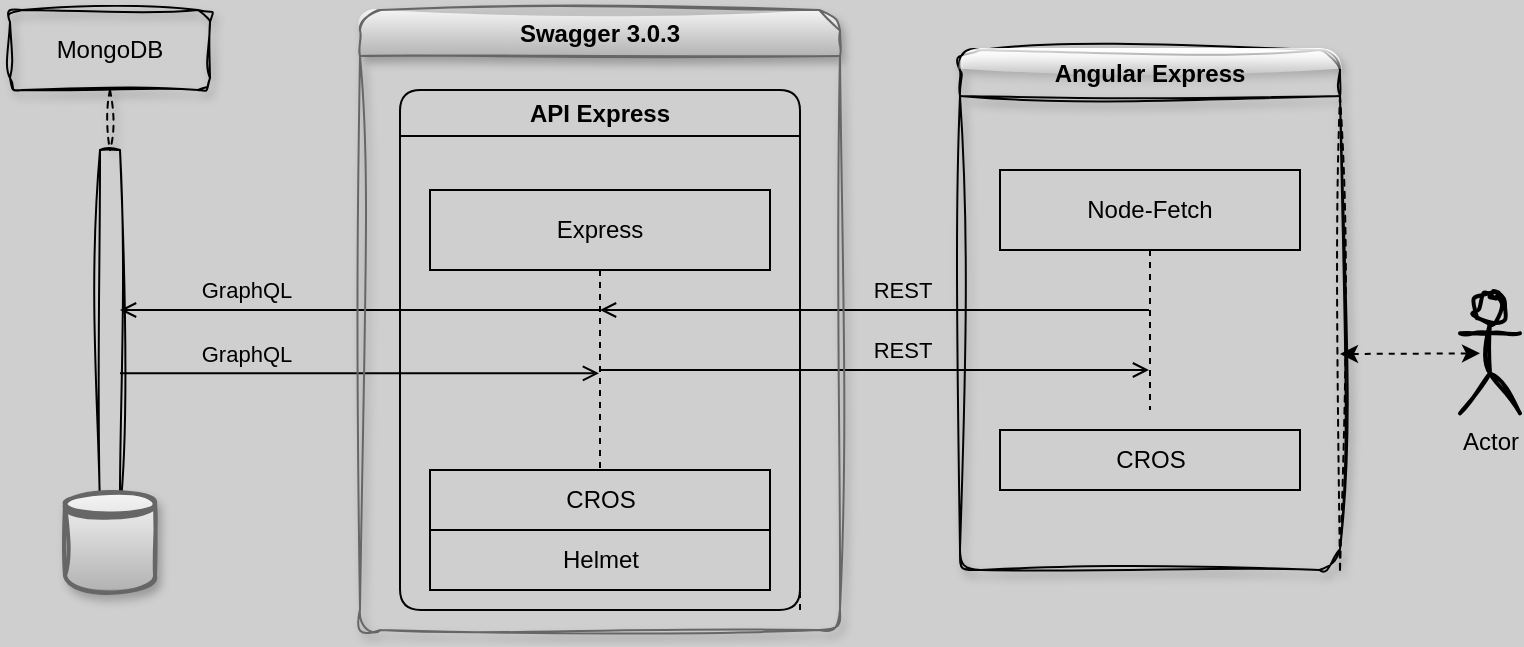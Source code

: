 <mxfile scale="1" border="20" version="23.0.2" type="device">
  <diagram name="architecture 3d-inventory API" id="2YBvvXClWsGukQMizWep">
    <mxGraphModel dx="1115" dy="942" grid="1" gridSize="10" guides="1" tooltips="1" connect="1" arrows="1" fold="1" page="0" pageScale="1" pageWidth="1100" pageHeight="850" background="#CFCFCF" math="0" shadow="0">
      <root>
        <mxCell id="0" />
        <mxCell id="1" parent="0" />
        <mxCell id="aM9ryv3xv72pqoxQDRHE-1" value="&lt;div&gt;MongoDB&lt;/div&gt;" style="shape=umlLifeline;perimeter=lifelinePerimeter;whiteSpace=wrap;html=1;container=0;dropTarget=0;collapsible=0;recursiveResize=0;outlineConnect=0;portConstraint=eastwest;newEdgeStyle={&quot;edgeStyle&quot;:&quot;elbowEdgeStyle&quot;,&quot;elbow&quot;:&quot;vertical&quot;,&quot;curved&quot;:0,&quot;rounded&quot;:0};labelBorderColor=none;labelBackgroundColor=none;fontColor=#000000;rounded=1;fillStyle=solid;fillColor=none;strokeColor=#000000;glass=1;sketch=1;curveFitting=1;jiggle=2;shadow=1;" parent="1" vertex="1">
          <mxGeometry x="125" width="100" height="70" as="geometry" />
        </mxCell>
        <mxCell id="aM9ryv3xv72pqoxQDRHE-2" value="" style="html=1;points=[];perimeter=orthogonalPerimeter;outlineConnect=0;targetShapes=umlLifeline;portConstraint=eastwest;newEdgeStyle={&quot;edgeStyle&quot;:&quot;elbowEdgeStyle&quot;,&quot;elbow&quot;:&quot;vertical&quot;,&quot;curved&quot;:0,&quot;rounded&quot;:0};labelBorderColor=none;labelBackgroundColor=none;fontColor=#000000;fillColor=none;strokeColor=#000000;strokeWidth=1;rounded=0;glass=0;sketch=1;curveFitting=1;jiggle=2;" parent="aM9ryv3xv72pqoxQDRHE-1" vertex="1">
          <mxGeometry x="45" y="70" width="10" height="180" as="geometry" />
        </mxCell>
        <mxCell id="9coqSmU1fN5mkPP7T_2O-2" value="API Express" style="swimlane;whiteSpace=wrap;html=1;rounded=1;shadow=0;labelBorderColor=none;labelBackgroundColor=none;fontColor=#000000;separatorColor=#000000;fillColor=none;strokeColor=#030303;" parent="1" vertex="1">
          <mxGeometry x="320" y="40" width="200" height="260" as="geometry" />
        </mxCell>
        <mxCell id="9coqSmU1fN5mkPP7T_2O-10" value="" style="endArrow=open;html=1;endFill=0;shadow=0;startArrow=none;startFill=0;strokeColor=#000000;strokeWidth=1;rounded=0;labelBorderColor=none;labelBackgroundColor=none;fontColor=#000000;" parent="1" source="aM9ryv3xv72pqoxQDRHE-2" target="9coqSmU1fN5mkPP7T_2O-3" edge="1">
          <mxGeometry width="50" height="50" relative="1" as="geometry">
            <mxPoint x="276" y="181.667" as="sourcePoint" />
            <mxPoint x="489.5" y="151.667" as="targetPoint" />
            <Array as="points">
              <mxPoint x="400.5" y="181.667" />
            </Array>
          </mxGeometry>
        </mxCell>
        <mxCell id="9coqSmU1fN5mkPP7T_2O-17" value="GraphQL" style="edgeLabel;html=1;align=center;verticalAlign=middle;resizable=0;points=[];labelBorderColor=none;labelBackgroundColor=none;fontColor=#000000;" parent="9coqSmU1fN5mkPP7T_2O-10" vertex="1" connectable="0">
          <mxGeometry x="-0.607" y="2" relative="1" as="geometry">
            <mxPoint x="16" y="-8" as="offset" />
          </mxGeometry>
        </mxCell>
        <mxCell id="9coqSmU1fN5mkPP7T_2O-18" value="Actor" style="shape=umlActor;verticalLabelPosition=bottom;verticalAlign=top;html=1;outlineConnect=0;labelBorderColor=none;labelBackgroundColor=none;fontColor=#000000;strokeColor=#000000;fillColor=none;sketch=1;curveFitting=1;jiggle=2;strokeWidth=2;" parent="1" vertex="1">
          <mxGeometry x="850" y="141.67" width="30" height="60" as="geometry" />
        </mxCell>
        <mxCell id="18" value="" style="endArrow=none;html=1;endFill=0;curved=1;shadow=0;startArrow=open;startFill=0;strokeColor=#000000;strokeWidth=1;labelBorderColor=none;labelBackgroundColor=none;fontColor=#000000;" parent="1" source="aM9ryv3xv72pqoxQDRHE-2" target="9coqSmU1fN5mkPP7T_2O-3" edge="1">
          <mxGeometry width="50" height="50" relative="1" as="geometry">
            <mxPoint x="276" y="150" as="sourcePoint" />
            <mxPoint x="448.5" y="170" as="targetPoint" />
            <Array as="points">
              <mxPoint x="400" y="150" />
            </Array>
          </mxGeometry>
        </mxCell>
        <mxCell id="19" value="GraphQL" style="edgeLabel;html=1;align=center;verticalAlign=middle;resizable=0;points=[];labelBorderColor=none;labelBackgroundColor=none;fontColor=#000000;" parent="18" vertex="1" connectable="0">
          <mxGeometry x="-0.607" y="2" relative="1" as="geometry">
            <mxPoint x="16" y="-8" as="offset" />
          </mxGeometry>
        </mxCell>
        <mxCell id="28" value="" style="endArrow=none;html=1;endFill=0;curved=1;shadow=0;startArrow=open;startFill=0;strokeColor=#000000;strokeWidth=1;labelBorderColor=none;labelBackgroundColor=none;fontColor=#000000;" parent="1" source="9coqSmU1fN5mkPP7T_2O-3" target="35" edge="1">
          <mxGeometry width="50" height="50" relative="1" as="geometry">
            <mxPoint x="460" y="130" as="sourcePoint" />
            <mxPoint x="694.5" y="130" as="targetPoint" />
            <Array as="points">
              <mxPoint x="560" y="150" />
              <mxPoint x="650" y="150" />
            </Array>
          </mxGeometry>
        </mxCell>
        <mxCell id="29" value="REST" style="edgeLabel;html=1;align=center;verticalAlign=middle;resizable=0;points=[];labelBorderColor=none;labelBackgroundColor=none;fontColor=#000000;" parent="28" vertex="1" connectable="0">
          <mxGeometry x="-0.607" y="2" relative="1" as="geometry">
            <mxPoint x="97" y="-8" as="offset" />
          </mxGeometry>
        </mxCell>
        <mxCell id="30" value="" style="endArrow=open;html=1;endFill=0;shadow=0;startArrow=none;startFill=0;strokeColor=#000000;strokeWidth=1;rounded=0;labelBorderColor=none;labelBackgroundColor=none;fontColor=#000000;" parent="1" source="9coqSmU1fN5mkPP7T_2O-3" target="35" edge="1">
          <mxGeometry width="50" height="50" relative="1" as="geometry">
            <mxPoint x="460" y="169.997" as="sourcePoint" />
            <mxPoint x="694.5" y="190" as="targetPoint" />
            <Array as="points">
              <mxPoint x="550" y="180" />
              <mxPoint x="640" y="180" />
            </Array>
          </mxGeometry>
        </mxCell>
        <mxCell id="31" value="REST" style="edgeLabel;html=1;align=center;verticalAlign=middle;resizable=0;points=[];labelBorderColor=none;labelBackgroundColor=none;fontColor=#000000;" parent="30" vertex="1" connectable="0">
          <mxGeometry x="-0.607" y="2" relative="1" as="geometry">
            <mxPoint x="97" y="-8" as="offset" />
          </mxGeometry>
        </mxCell>
        <mxCell id="32" value="" style="endArrow=classic;startArrow=classic;html=1;rounded=0;dashed=1;strokeWidth=1;labelBorderColor=none;labelBackgroundColor=none;fontColor=#000000;strokeColor=#000000;" parent="1" edge="1">
          <mxGeometry width="50" height="50" relative="1" as="geometry">
            <mxPoint x="790" y="172" as="sourcePoint" />
            <mxPoint x="860" y="171.67" as="targetPoint" />
          </mxGeometry>
        </mxCell>
        <mxCell id="33" value="Angular Express" style="swimlane;whiteSpace=wrap;html=1;rounded=1;shadow=1;labelBorderColor=none;labelBackgroundColor=none;fontColor=#000000;separatorColor=#000000;fillColor=none;strokeColor=#030303;sketch=1;curveFitting=1;jiggle=2;glass=1;" parent="1" vertex="1">
          <mxGeometry x="600" y="20" width="190" height="260" as="geometry" />
        </mxCell>
        <mxCell id="35" value="Node-Fetch" style="shape=umlLifeline;perimeter=lifelinePerimeter;whiteSpace=wrap;html=1;container=0;dropTarget=0;collapsible=0;recursiveResize=0;outlineConnect=0;portConstraint=eastwest;newEdgeStyle={&quot;edgeStyle&quot;:&quot;elbowEdgeStyle&quot;,&quot;elbow&quot;:&quot;vertical&quot;,&quot;curved&quot;:0,&quot;rounded&quot;:0};labelBorderColor=none;labelBackgroundColor=none;fontColor=#000000;strokeColor=#000000;fillColor=none;" parent="33" vertex="1">
          <mxGeometry x="20" y="60" width="150" height="120" as="geometry" />
        </mxCell>
        <mxCell id="36" value="CROS" style="html=1;points=[];perimeter=orthogonalPerimeter;outlineConnect=0;targetShapes=umlLifeline;portConstraint=eastwest;newEdgeStyle={&quot;edgeStyle&quot;:&quot;elbowEdgeStyle&quot;,&quot;elbow&quot;:&quot;vertical&quot;,&quot;curved&quot;:0,&quot;rounded&quot;:0};labelBorderColor=none;labelBackgroundColor=none;fontColor=#000000;fillStyle=solid;strokeColor=#000000;fillColor=none;" parent="33" vertex="1">
          <mxGeometry x="20" y="190" width="150" height="30" as="geometry" />
        </mxCell>
        <mxCell id="38" value="&lt;font color=&quot;#000000&quot;&gt;Swagger 3.0.3&lt;/font&gt;" style="swimlane;whiteSpace=wrap;html=1;fillColor=#f5f5f5;strokeColor=#666666;rounded=1;sketch=1;curveFitting=1;jiggle=2;shadow=1;glass=0;swimlaneFillColor=none;gradientColor=#b3b3b3;" parent="1" vertex="1">
          <mxGeometry x="300" width="240" height="310" as="geometry" />
        </mxCell>
        <mxCell id="9coqSmU1fN5mkPP7T_2O-3" value="Express" style="shape=umlLifeline;perimeter=lifelinePerimeter;whiteSpace=wrap;html=1;container=0;dropTarget=0;collapsible=0;recursiveResize=0;outlineConnect=0;portConstraint=eastwest;newEdgeStyle={&quot;edgeStyle&quot;:&quot;elbowEdgeStyle&quot;,&quot;elbow&quot;:&quot;vertical&quot;,&quot;curved&quot;:0,&quot;rounded&quot;:0};labelBorderColor=none;labelBackgroundColor=none;fontColor=#000000;strokeColor=#000000;fillColor=none;" parent="38" vertex="1">
          <mxGeometry x="35" y="90" width="170" height="140" as="geometry" />
        </mxCell>
        <mxCell id="9coqSmU1fN5mkPP7T_2O-6" value="CROS" style="html=1;points=[];perimeter=orthogonalPerimeter;outlineConnect=0;targetShapes=umlLifeline;portConstraint=eastwest;newEdgeStyle={&quot;edgeStyle&quot;:&quot;elbowEdgeStyle&quot;,&quot;elbow&quot;:&quot;vertical&quot;,&quot;curved&quot;:0,&quot;rounded&quot;:0};labelBorderColor=none;labelBackgroundColor=none;fontColor=#000000;fillStyle=solid;strokeColor=#000000;fillColor=none;" parent="9coqSmU1fN5mkPP7T_2O-3" vertex="1">
          <mxGeometry y="140" width="170" height="30" as="geometry" />
        </mxCell>
        <mxCell id="40" value="Helmet" style="html=1;points=[];perimeter=orthogonalPerimeter;outlineConnect=0;targetShapes=umlLifeline;portConstraint=eastwest;newEdgeStyle={&quot;edgeStyle&quot;:&quot;elbowEdgeStyle&quot;,&quot;elbow&quot;:&quot;vertical&quot;,&quot;curved&quot;:0,&quot;rounded&quot;:0};labelBorderColor=none;labelBackgroundColor=none;fontColor=#000000;fillStyle=solid;strokeColor=#000000;fillColor=none;" parent="38" vertex="1">
          <mxGeometry x="35" y="260" width="170" height="30" as="geometry" />
        </mxCell>
        <mxCell id="39" value="" style="shape=datastore;whiteSpace=wrap;html=1;sketch=1;curveFitting=1;jiggle=2;shadow=1;fillColor=#f5f5f5;gradientColor=#b3b3b3;strokeColor=#666666;strokeWidth=2;" parent="1" vertex="1">
          <mxGeometry x="152.5" y="240" width="45" height="50" as="geometry" />
        </mxCell>
      </root>
    </mxGraphModel>
  </diagram>
</mxfile>
